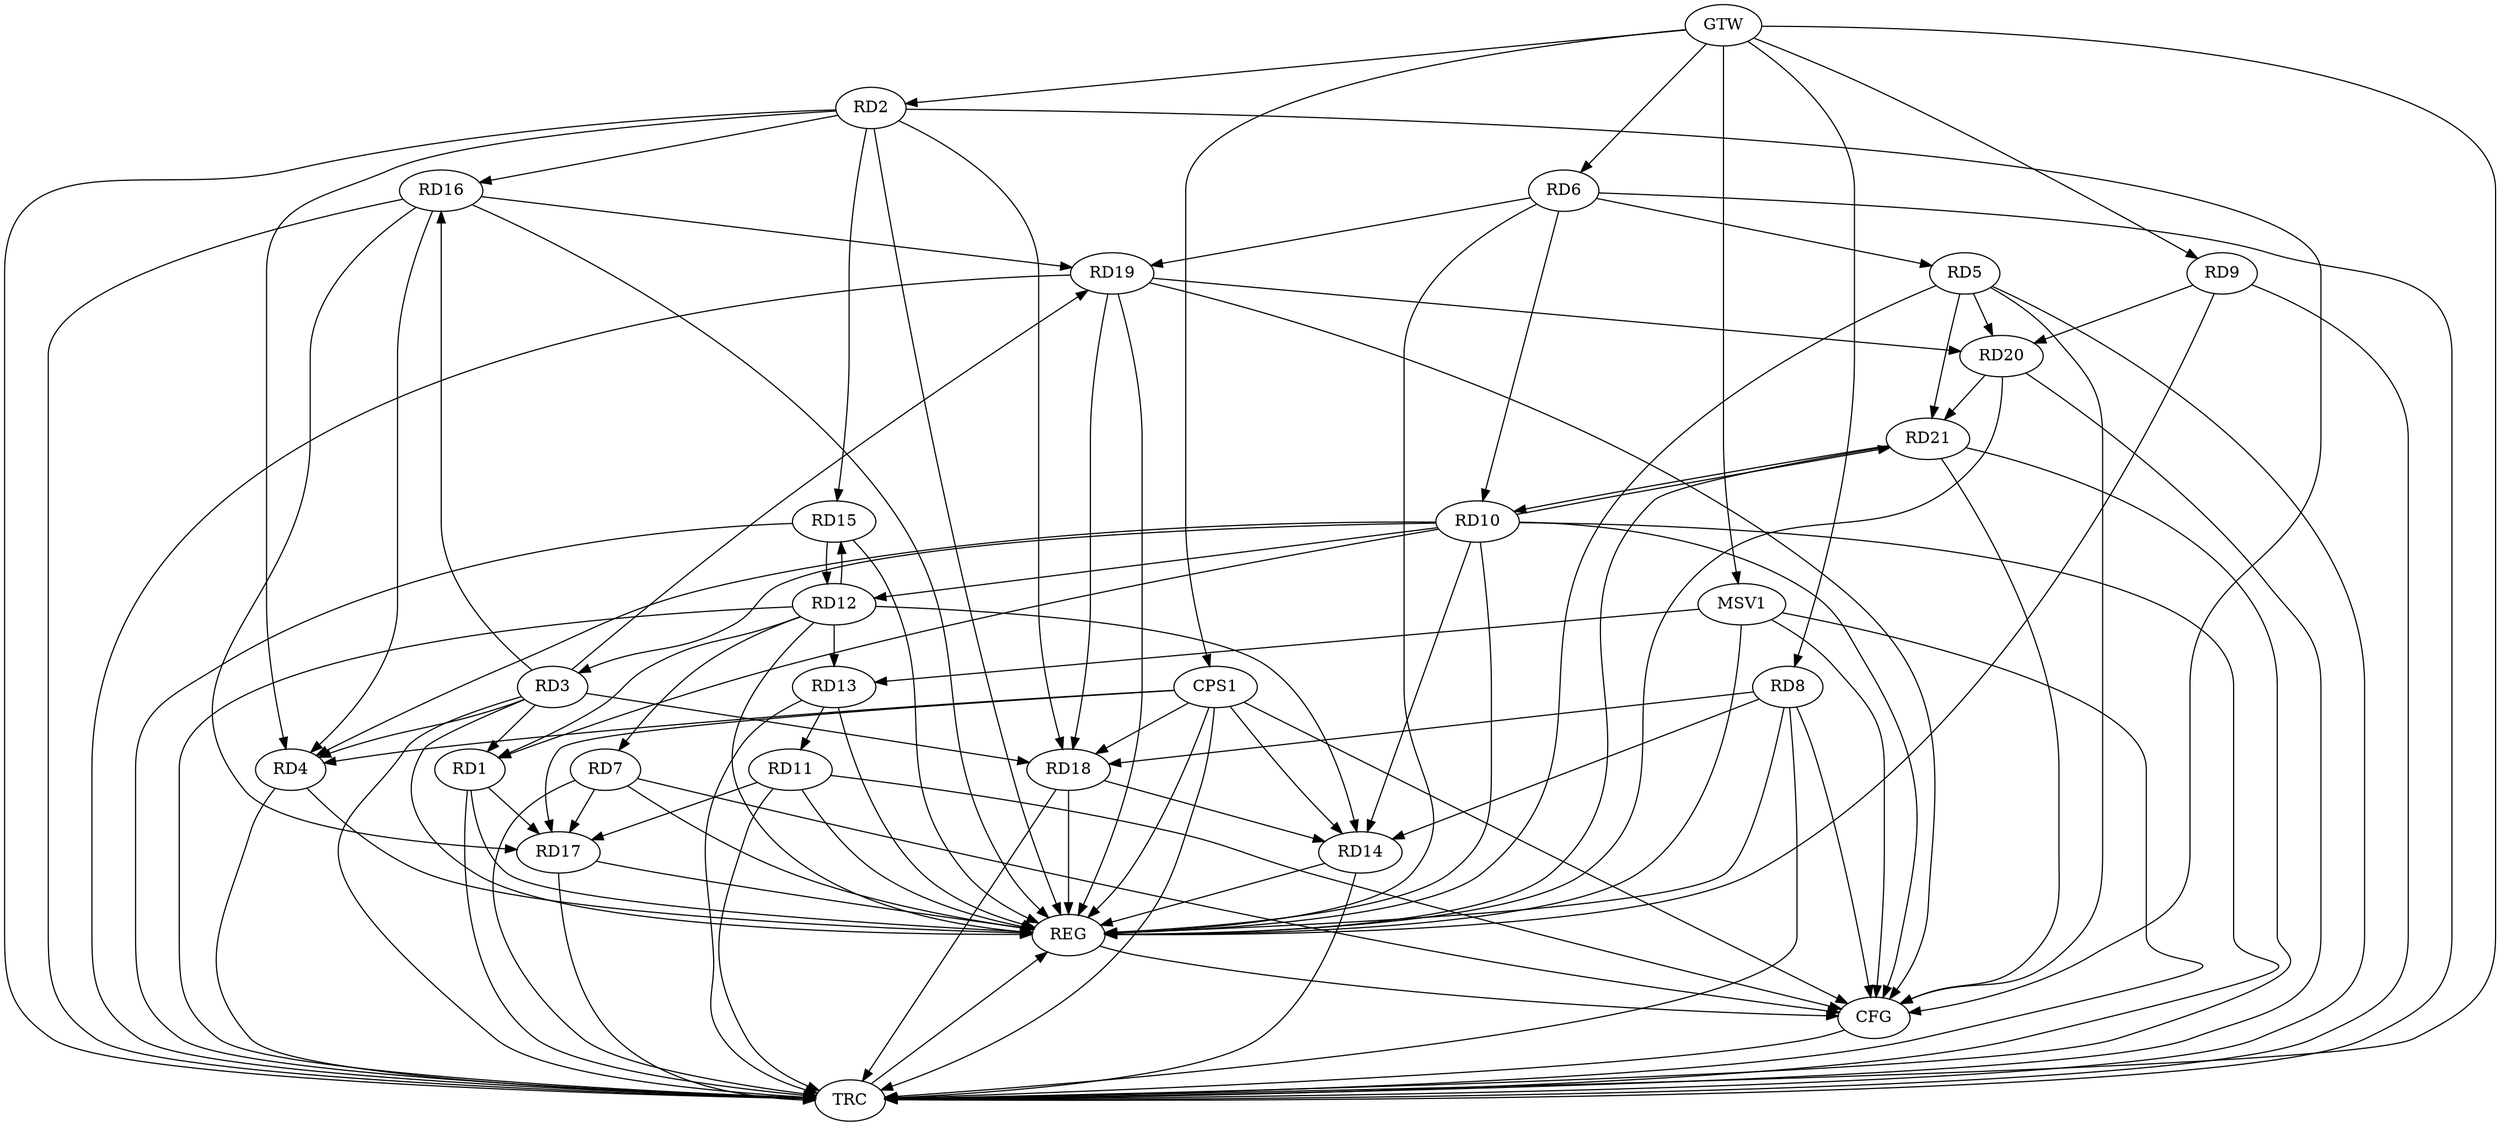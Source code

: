 strict digraph G {
  RD1 [ label="RD1" ];
  RD2 [ label="RD2" ];
  RD3 [ label="RD3" ];
  RD4 [ label="RD4" ];
  RD5 [ label="RD5" ];
  RD6 [ label="RD6" ];
  RD7 [ label="RD7" ];
  RD8 [ label="RD8" ];
  RD9 [ label="RD9" ];
  RD10 [ label="RD10" ];
  RD11 [ label="RD11" ];
  RD12 [ label="RD12" ];
  RD13 [ label="RD13" ];
  RD14 [ label="RD14" ];
  RD15 [ label="RD15" ];
  RD16 [ label="RD16" ];
  RD17 [ label="RD17" ];
  RD18 [ label="RD18" ];
  RD19 [ label="RD19" ];
  RD20 [ label="RD20" ];
  RD21 [ label="RD21" ];
  CPS1 [ label="CPS1" ];
  GTW [ label="GTW" ];
  REG [ label="REG" ];
  CFG [ label="CFG" ];
  TRC [ label="TRC" ];
  MSV1 [ label="MSV1" ];
  RD3 -> RD1;
  RD10 -> RD1;
  RD12 -> RD1;
  RD1 -> RD17;
  RD2 -> RD4;
  RD2 -> RD15;
  RD2 -> RD16;
  RD2 -> RD18;
  RD3 -> RD4;
  RD10 -> RD3;
  RD3 -> RD16;
  RD3 -> RD18;
  RD3 -> RD19;
  RD10 -> RD4;
  RD16 -> RD4;
  RD6 -> RD5;
  RD5 -> RD20;
  RD5 -> RD21;
  RD6 -> RD10;
  RD6 -> RD19;
  RD12 -> RD7;
  RD7 -> RD17;
  RD8 -> RD14;
  RD8 -> RD18;
  RD9 -> RD20;
  RD10 -> RD12;
  RD10 -> RD14;
  RD10 -> RD21;
  RD21 -> RD10;
  RD13 -> RD11;
  RD11 -> RD17;
  RD12 -> RD13;
  RD12 -> RD14;
  RD12 -> RD15;
  RD15 -> RD12;
  RD18 -> RD14;
  RD16 -> RD17;
  RD16 -> RD19;
  RD19 -> RD18;
  RD19 -> RD20;
  RD20 -> RD21;
  CPS1 -> RD4;
  CPS1 -> RD14;
  CPS1 -> RD17;
  CPS1 -> RD18;
  GTW -> RD2;
  GTW -> RD6;
  GTW -> RD8;
  GTW -> RD9;
  GTW -> CPS1;
  RD1 -> REG;
  RD2 -> REG;
  RD3 -> REG;
  RD4 -> REG;
  RD5 -> REG;
  RD6 -> REG;
  RD7 -> REG;
  RD8 -> REG;
  RD9 -> REG;
  RD10 -> REG;
  RD11 -> REG;
  RD12 -> REG;
  RD13 -> REG;
  RD14 -> REG;
  RD15 -> REG;
  RD16 -> REG;
  RD17 -> REG;
  RD18 -> REG;
  RD19 -> REG;
  RD20 -> REG;
  RD21 -> REG;
  CPS1 -> REG;
  RD5 -> CFG;
  RD21 -> CFG;
  CPS1 -> CFG;
  RD10 -> CFG;
  RD7 -> CFG;
  RD8 -> CFG;
  RD11 -> CFG;
  RD2 -> CFG;
  RD19 -> CFG;
  REG -> CFG;
  RD1 -> TRC;
  RD2 -> TRC;
  RD3 -> TRC;
  RD4 -> TRC;
  RD5 -> TRC;
  RD6 -> TRC;
  RD7 -> TRC;
  RD8 -> TRC;
  RD9 -> TRC;
  RD10 -> TRC;
  RD11 -> TRC;
  RD12 -> TRC;
  RD13 -> TRC;
  RD14 -> TRC;
  RD15 -> TRC;
  RD16 -> TRC;
  RD17 -> TRC;
  RD18 -> TRC;
  RD19 -> TRC;
  RD20 -> TRC;
  RD21 -> TRC;
  CPS1 -> TRC;
  GTW -> TRC;
  CFG -> TRC;
  TRC -> REG;
  MSV1 -> RD13;
  GTW -> MSV1;
  MSV1 -> REG;
  MSV1 -> TRC;
  MSV1 -> CFG;
}
